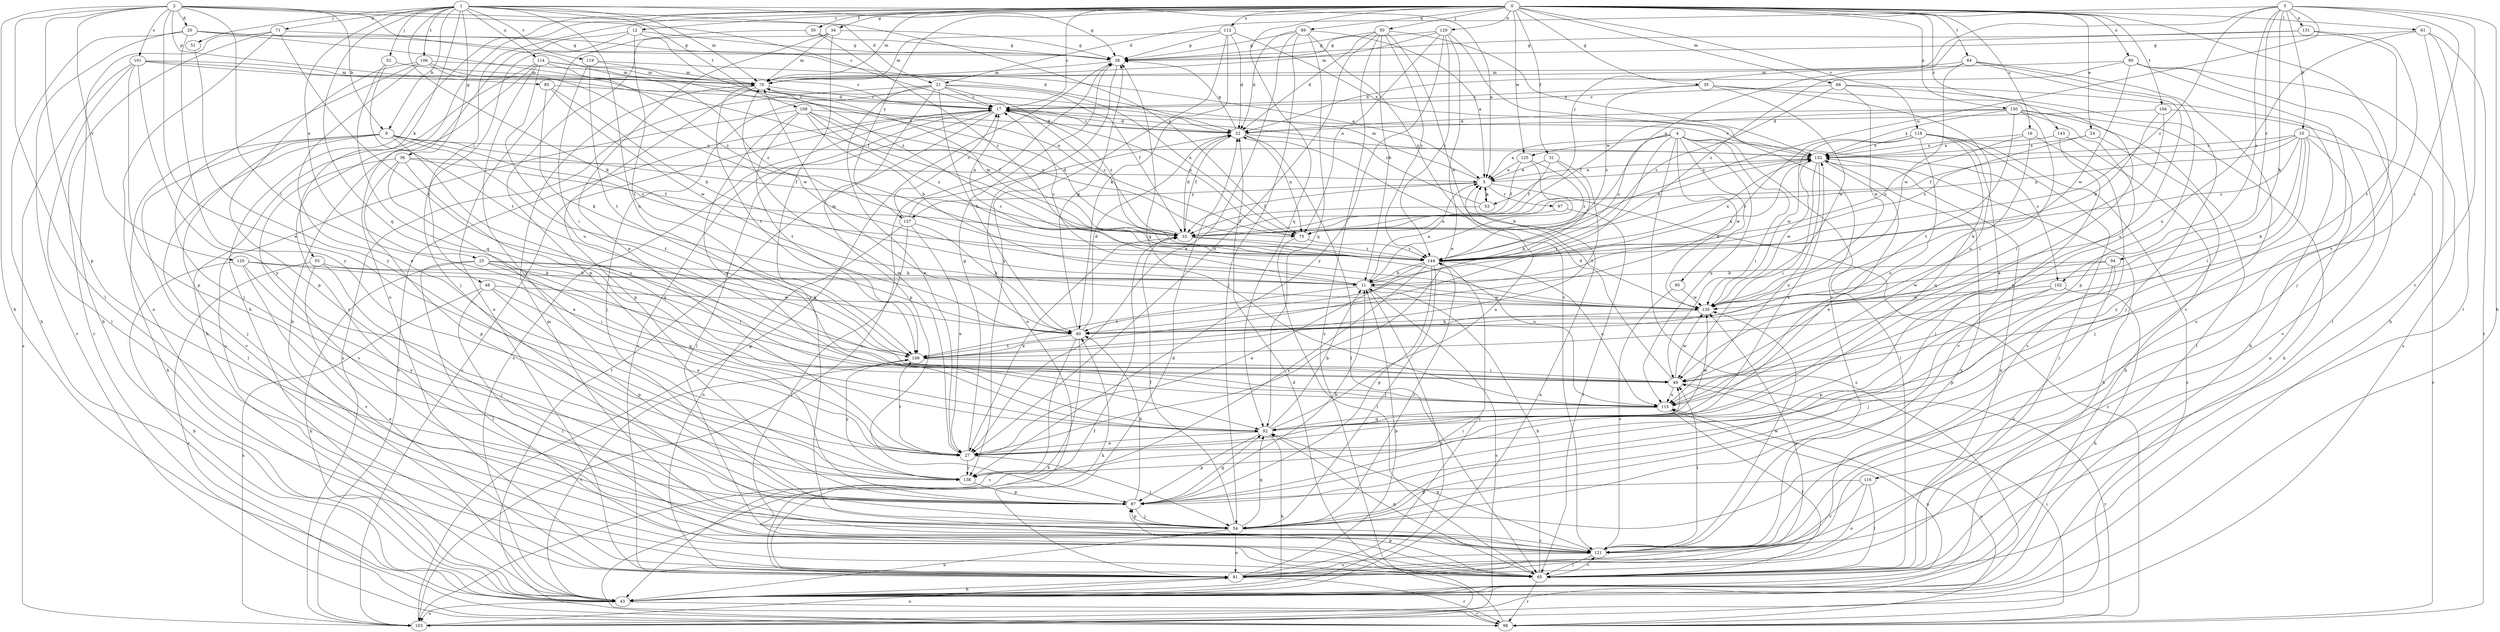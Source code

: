 strict digraph  {
0;
1;
2;
3;
4;
5;
9;
10;
11;
12;
16;
17;
20;
21;
22;
24;
25;
27;
30;
31;
33;
34;
35;
36;
38;
43;
48;
49;
50;
51;
52;
53;
54;
55;
60;
61;
64;
65;
68;
70;
71;
75;
80;
81;
85;
87;
89;
92;
94;
95;
97;
98;
101;
102;
103;
104;
106;
108;
109;
112;
114;
115;
116;
118;
119;
120;
121;
125;
126;
129;
130;
131;
132;
137;
138;
143;
144;
0 -> 12  [label=c];
0 -> 16  [label=c];
0 -> 17  [label=c];
0 -> 24  [label=e];
0 -> 30  [label=f];
0 -> 31  [label=f];
0 -> 34  [label=g];
0 -> 35  [label=g];
0 -> 43  [label=h];
0 -> 48  [label=i];
0 -> 50  [label=j];
0 -> 61  [label=l];
0 -> 64  [label=l];
0 -> 68  [label=m];
0 -> 70  [label=m];
0 -> 80  [label=o];
0 -> 81  [label=o];
0 -> 89  [label=q];
0 -> 92  [label=q];
0 -> 104  [label=t];
0 -> 112  [label=u];
0 -> 116  [label=v];
0 -> 118  [label=v];
0 -> 125  [label=w];
0 -> 129  [label=x];
0 -> 130  [label=x];
0 -> 137  [label=y];
0 -> 143  [label=z];
1 -> 5  [label=a];
1 -> 9  [label=b];
1 -> 25  [label=e];
1 -> 36  [label=g];
1 -> 38  [label=g];
1 -> 51  [label=j];
1 -> 52  [label=j];
1 -> 55  [label=k];
1 -> 60  [label=k];
1 -> 70  [label=m];
1 -> 71  [label=n];
1 -> 75  [label=n];
1 -> 92  [label=q];
1 -> 106  [label=t];
1 -> 108  [label=t];
1 -> 114  [label=u];
1 -> 115  [label=u];
1 -> 119  [label=v];
2 -> 9  [label=b];
2 -> 17  [label=c];
2 -> 20  [label=d];
2 -> 21  [label=d];
2 -> 27  [label=e];
2 -> 33  [label=f];
2 -> 43  [label=h];
2 -> 49  [label=i];
2 -> 65  [label=l];
2 -> 85  [label=p];
2 -> 87  [label=p];
2 -> 101  [label=s];
2 -> 120  [label=v];
3 -> 10  [label=b];
3 -> 21  [label=d];
3 -> 43  [label=h];
3 -> 49  [label=i];
3 -> 53  [label=j];
3 -> 60  [label=k];
3 -> 75  [label=n];
3 -> 94  [label=r];
3 -> 102  [label=s];
3 -> 121  [label=v];
3 -> 131  [label=x];
3 -> 144  [label=z];
4 -> 5  [label=a];
4 -> 49  [label=i];
4 -> 65  [label=l];
4 -> 95  [label=r];
4 -> 102  [label=s];
4 -> 103  [label=s];
4 -> 109  [label=t];
4 -> 115  [label=u];
4 -> 125  [label=w];
4 -> 126  [label=w];
4 -> 144  [label=z];
5 -> 33  [label=f];
5 -> 53  [label=j];
5 -> 70  [label=m];
5 -> 97  [label=r];
5 -> 98  [label=r];
5 -> 132  [label=x];
5 -> 137  [label=y];
9 -> 33  [label=f];
9 -> 43  [label=h];
9 -> 54  [label=j];
9 -> 65  [label=l];
9 -> 109  [label=t];
9 -> 115  [label=u];
9 -> 121  [label=v];
9 -> 132  [label=x];
9 -> 144  [label=z];
10 -> 33  [label=f];
10 -> 49  [label=i];
10 -> 60  [label=k];
10 -> 75  [label=n];
10 -> 81  [label=o];
10 -> 98  [label=r];
10 -> 132  [label=x];
10 -> 138  [label=y];
10 -> 144  [label=z];
11 -> 5  [label=a];
11 -> 17  [label=c];
11 -> 43  [label=h];
11 -> 103  [label=s];
11 -> 109  [label=t];
11 -> 126  [label=w];
11 -> 132  [label=x];
12 -> 38  [label=g];
12 -> 43  [label=h];
12 -> 54  [label=j];
12 -> 109  [label=t];
12 -> 144  [label=z];
16 -> 60  [label=k];
16 -> 121  [label=v];
16 -> 132  [label=x];
16 -> 144  [label=z];
17 -> 22  [label=d];
17 -> 65  [label=l];
17 -> 75  [label=n];
17 -> 98  [label=r];
17 -> 103  [label=s];
20 -> 22  [label=d];
20 -> 38  [label=g];
20 -> 43  [label=h];
20 -> 98  [label=r];
20 -> 138  [label=y];
20 -> 144  [label=z];
21 -> 17  [label=c];
21 -> 27  [label=e];
21 -> 33  [label=f];
21 -> 54  [label=j];
21 -> 60  [label=k];
21 -> 75  [label=n];
21 -> 87  [label=p];
21 -> 103  [label=s];
21 -> 144  [label=z];
22 -> 17  [label=c];
22 -> 33  [label=f];
22 -> 38  [label=g];
22 -> 65  [label=l];
22 -> 75  [label=n];
22 -> 132  [label=x];
24 -> 54  [label=j];
24 -> 132  [label=x];
24 -> 144  [label=z];
25 -> 11  [label=b];
25 -> 43  [label=h];
25 -> 49  [label=i];
25 -> 60  [label=k];
25 -> 65  [label=l];
25 -> 92  [label=q];
27 -> 38  [label=g];
27 -> 54  [label=j];
27 -> 70  [label=m];
27 -> 109  [label=t];
27 -> 138  [label=y];
30 -> 38  [label=g];
30 -> 81  [label=o];
30 -> 144  [label=z];
31 -> 5  [label=a];
31 -> 33  [label=f];
31 -> 60  [label=k];
31 -> 109  [label=t];
33 -> 17  [label=c];
33 -> 22  [label=d];
33 -> 27  [label=e];
33 -> 115  [label=u];
33 -> 132  [label=x];
33 -> 144  [label=z];
34 -> 27  [label=e];
34 -> 38  [label=g];
34 -> 70  [label=m];
34 -> 87  [label=p];
34 -> 121  [label=v];
35 -> 17  [label=c];
35 -> 27  [label=e];
35 -> 115  [label=u];
35 -> 126  [label=w];
35 -> 144  [label=z];
36 -> 5  [label=a];
36 -> 27  [label=e];
36 -> 33  [label=f];
36 -> 87  [label=p];
36 -> 92  [label=q];
36 -> 121  [label=v];
38 -> 70  [label=m];
38 -> 81  [label=o];
38 -> 103  [label=s];
43 -> 5  [label=a];
43 -> 17  [label=c];
43 -> 98  [label=r];
43 -> 103  [label=s];
43 -> 109  [label=t];
43 -> 115  [label=u];
48 -> 27  [label=e];
48 -> 65  [label=l];
48 -> 87  [label=p];
48 -> 103  [label=s];
48 -> 126  [label=w];
49 -> 22  [label=d];
49 -> 98  [label=r];
49 -> 115  [label=u];
49 -> 126  [label=w];
50 -> 11  [label=b];
50 -> 22  [label=d];
50 -> 27  [label=e];
50 -> 38  [label=g];
50 -> 103  [label=s];
50 -> 126  [label=w];
50 -> 132  [label=x];
50 -> 144  [label=z];
51 -> 138  [label=y];
52 -> 70  [label=m];
52 -> 92  [label=q];
52 -> 109  [label=t];
53 -> 5  [label=a];
53 -> 17  [label=c];
53 -> 33  [label=f];
54 -> 33  [label=f];
54 -> 43  [label=h];
54 -> 81  [label=o];
54 -> 87  [label=p];
54 -> 92  [label=q];
54 -> 121  [label=v];
54 -> 144  [label=z];
55 -> 11  [label=b];
55 -> 54  [label=j];
55 -> 81  [label=o];
55 -> 98  [label=r];
60 -> 22  [label=d];
60 -> 38  [label=g];
60 -> 43  [label=h];
60 -> 70  [label=m];
60 -> 103  [label=s];
60 -> 109  [label=t];
61 -> 38  [label=g];
61 -> 43  [label=h];
61 -> 65  [label=l];
61 -> 98  [label=r];
61 -> 115  [label=u];
64 -> 70  [label=m];
64 -> 87  [label=p];
64 -> 115  [label=u];
64 -> 121  [label=v];
64 -> 126  [label=w];
64 -> 144  [label=z];
65 -> 11  [label=b];
65 -> 87  [label=p];
65 -> 92  [label=q];
65 -> 98  [label=r];
65 -> 121  [label=v];
65 -> 132  [label=x];
68 -> 17  [label=c];
68 -> 43  [label=h];
68 -> 54  [label=j];
68 -> 126  [label=w];
68 -> 144  [label=z];
70 -> 17  [label=c];
70 -> 87  [label=p];
70 -> 109  [label=t];
71 -> 38  [label=g];
71 -> 43  [label=h];
71 -> 81  [label=o];
71 -> 98  [label=r];
71 -> 109  [label=t];
75 -> 65  [label=l];
75 -> 144  [label=z];
80 -> 22  [label=d];
80 -> 65  [label=l];
80 -> 70  [label=m];
80 -> 81  [label=o];
80 -> 103  [label=s];
80 -> 126  [label=w];
81 -> 11  [label=b];
81 -> 17  [label=c];
81 -> 22  [label=d];
81 -> 43  [label=h];
81 -> 60  [label=k];
81 -> 98  [label=r];
81 -> 126  [label=w];
81 -> 132  [label=x];
81 -> 144  [label=z];
85 -> 11  [label=b];
85 -> 17  [label=c];
85 -> 60  [label=k];
85 -> 126  [label=w];
87 -> 11  [label=b];
87 -> 54  [label=j];
87 -> 60  [label=k];
87 -> 92  [label=q];
89 -> 5  [label=a];
89 -> 22  [label=d];
89 -> 27  [label=e];
89 -> 38  [label=g];
89 -> 54  [label=j];
89 -> 92  [label=q];
89 -> 121  [label=v];
92 -> 5  [label=a];
92 -> 11  [label=b];
92 -> 27  [label=e];
92 -> 43  [label=h];
92 -> 87  [label=p];
92 -> 126  [label=w];
92 -> 132  [label=x];
94 -> 11  [label=b];
94 -> 81  [label=o];
94 -> 87  [label=p];
94 -> 126  [label=w];
95 -> 121  [label=v];
95 -> 126  [label=w];
97 -> 65  [label=l];
97 -> 75  [label=n];
98 -> 22  [label=d];
98 -> 33  [label=f];
98 -> 49  [label=i];
98 -> 115  [label=u];
101 -> 33  [label=f];
101 -> 65  [label=l];
101 -> 70  [label=m];
101 -> 75  [label=n];
101 -> 87  [label=p];
101 -> 103  [label=s];
101 -> 138  [label=y];
102 -> 43  [label=h];
102 -> 54  [label=j];
102 -> 87  [label=p];
102 -> 126  [label=w];
103 -> 17  [label=c];
103 -> 38  [label=g];
103 -> 81  [label=o];
104 -> 11  [label=b];
104 -> 22  [label=d];
104 -> 49  [label=i];
104 -> 121  [label=v];
106 -> 22  [label=d];
106 -> 27  [label=e];
106 -> 54  [label=j];
106 -> 70  [label=m];
106 -> 87  [label=p];
106 -> 126  [label=w];
108 -> 11  [label=b];
108 -> 22  [label=d];
108 -> 33  [label=f];
108 -> 75  [label=n];
108 -> 81  [label=o];
108 -> 92  [label=q];
108 -> 109  [label=t];
108 -> 144  [label=z];
109 -> 49  [label=i];
109 -> 138  [label=y];
112 -> 22  [label=d];
112 -> 38  [label=g];
112 -> 60  [label=k];
112 -> 70  [label=m];
112 -> 132  [label=x];
112 -> 138  [label=y];
114 -> 17  [label=c];
114 -> 43  [label=h];
114 -> 70  [label=m];
114 -> 115  [label=u];
114 -> 121  [label=v];
114 -> 138  [label=y];
114 -> 144  [label=z];
115 -> 38  [label=g];
115 -> 65  [label=l];
115 -> 92  [label=q];
116 -> 65  [label=l];
116 -> 81  [label=o];
116 -> 87  [label=p];
116 -> 121  [label=v];
118 -> 54  [label=j];
118 -> 60  [label=k];
118 -> 65  [label=l];
118 -> 92  [label=q];
118 -> 103  [label=s];
118 -> 115  [label=u];
118 -> 126  [label=w];
118 -> 132  [label=x];
119 -> 5  [label=a];
119 -> 49  [label=i];
119 -> 70  [label=m];
119 -> 109  [label=t];
120 -> 11  [label=b];
120 -> 43  [label=h];
120 -> 49  [label=i];
120 -> 121  [label=v];
120 -> 138  [label=y];
121 -> 49  [label=i];
121 -> 65  [label=l];
121 -> 70  [label=m];
121 -> 81  [label=o];
121 -> 92  [label=q];
121 -> 126  [label=w];
125 -> 5  [label=a];
125 -> 11  [label=b];
125 -> 33  [label=f];
125 -> 144  [label=z];
126 -> 17  [label=c];
126 -> 60  [label=k];
129 -> 27  [label=e];
129 -> 38  [label=g];
129 -> 70  [label=m];
129 -> 75  [label=n];
129 -> 121  [label=v];
129 -> 138  [label=y];
129 -> 144  [label=z];
130 -> 22  [label=d];
130 -> 27  [label=e];
130 -> 33  [label=f];
130 -> 43  [label=h];
130 -> 49  [label=i];
130 -> 65  [label=l];
130 -> 109  [label=t];
130 -> 132  [label=x];
131 -> 38  [label=g];
131 -> 54  [label=j];
131 -> 75  [label=n];
131 -> 109  [label=t];
132 -> 5  [label=a];
132 -> 17  [label=c];
132 -> 27  [label=e];
132 -> 43  [label=h];
132 -> 49  [label=i];
132 -> 115  [label=u];
132 -> 126  [label=w];
137 -> 17  [label=c];
137 -> 22  [label=d];
137 -> 27  [label=e];
137 -> 60  [label=k];
137 -> 65  [label=l];
137 -> 81  [label=o];
138 -> 49  [label=i];
138 -> 87  [label=p];
143 -> 43  [label=h];
143 -> 121  [label=v];
143 -> 132  [label=x];
144 -> 11  [label=b];
144 -> 27  [label=e];
144 -> 54  [label=j];
144 -> 70  [label=m];
144 -> 87  [label=p];
144 -> 115  [label=u];
144 -> 132  [label=x];
144 -> 138  [label=y];
}
